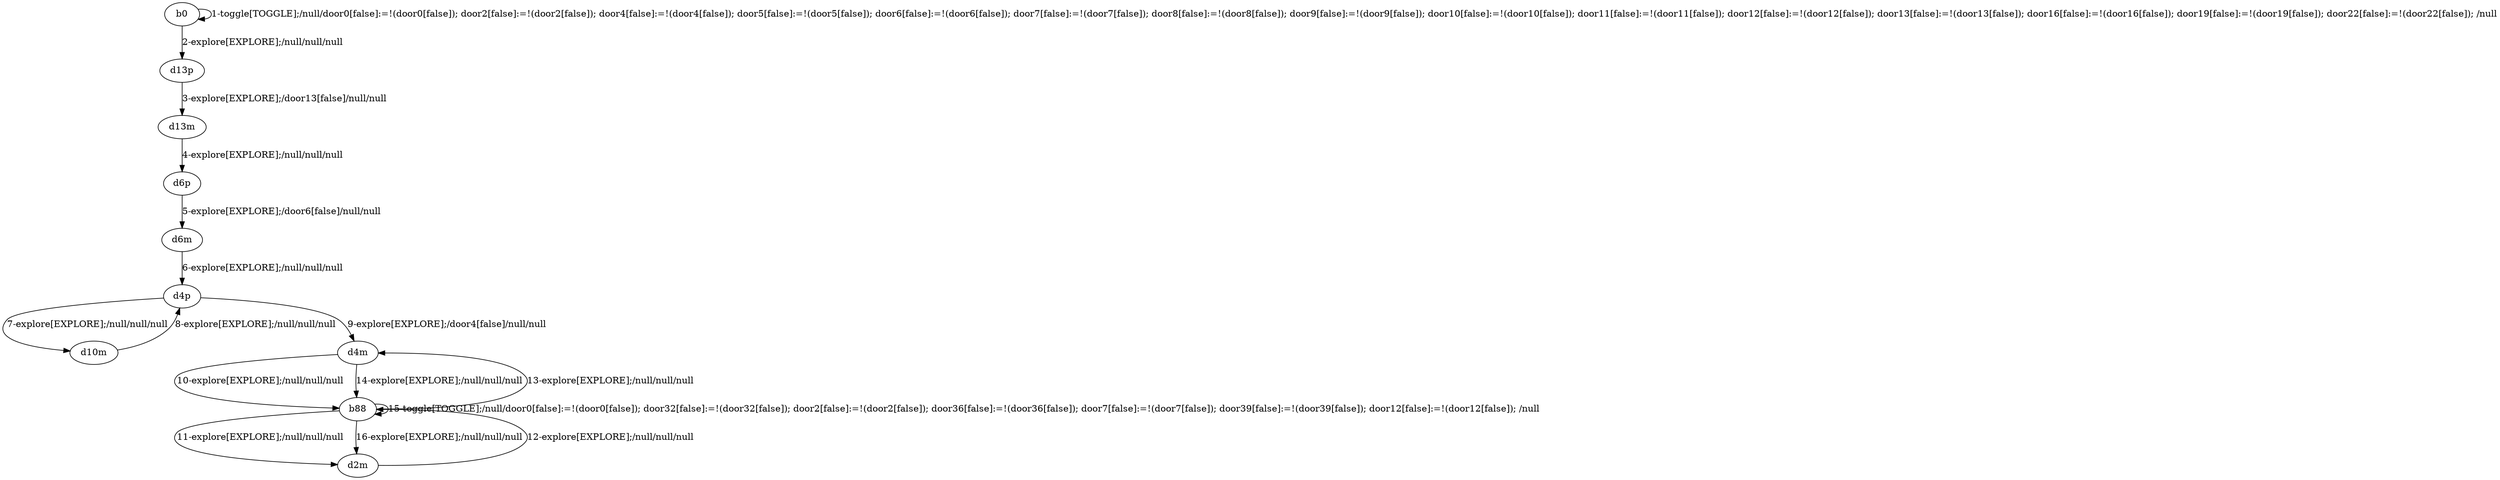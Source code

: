# Total number of goals covered by this test: 2
# b88 --> d4m
# d2m --> b88

digraph g {
"b0" -> "b0" [label = "1-toggle[TOGGLE];/null/door0[false]:=!(door0[false]); door2[false]:=!(door2[false]); door4[false]:=!(door4[false]); door5[false]:=!(door5[false]); door6[false]:=!(door6[false]); door7[false]:=!(door7[false]); door8[false]:=!(door8[false]); door9[false]:=!(door9[false]); door10[false]:=!(door10[false]); door11[false]:=!(door11[false]); door12[false]:=!(door12[false]); door13[false]:=!(door13[false]); door16[false]:=!(door16[false]); door19[false]:=!(door19[false]); door22[false]:=!(door22[false]); /null"];
"b0" -> "d13p" [label = "2-explore[EXPLORE];/null/null/null"];
"d13p" -> "d13m" [label = "3-explore[EXPLORE];/door13[false]/null/null"];
"d13m" -> "d6p" [label = "4-explore[EXPLORE];/null/null/null"];
"d6p" -> "d6m" [label = "5-explore[EXPLORE];/door6[false]/null/null"];
"d6m" -> "d4p" [label = "6-explore[EXPLORE];/null/null/null"];
"d4p" -> "d10m" [label = "7-explore[EXPLORE];/null/null/null"];
"d10m" -> "d4p" [label = "8-explore[EXPLORE];/null/null/null"];
"d4p" -> "d4m" [label = "9-explore[EXPLORE];/door4[false]/null/null"];
"d4m" -> "b88" [label = "10-explore[EXPLORE];/null/null/null"];
"b88" -> "d2m" [label = "11-explore[EXPLORE];/null/null/null"];
"d2m" -> "b88" [label = "12-explore[EXPLORE];/null/null/null"];
"b88" -> "d4m" [label = "13-explore[EXPLORE];/null/null/null"];
"d4m" -> "b88" [label = "14-explore[EXPLORE];/null/null/null"];
"b88" -> "b88" [label = "15-toggle[TOGGLE];/null/door0[false]:=!(door0[false]); door32[false]:=!(door32[false]); door2[false]:=!(door2[false]); door36[false]:=!(door36[false]); door7[false]:=!(door7[false]); door39[false]:=!(door39[false]); door12[false]:=!(door12[false]); /null"];
"b88" -> "d2m" [label = "16-explore[EXPLORE];/null/null/null"];
}